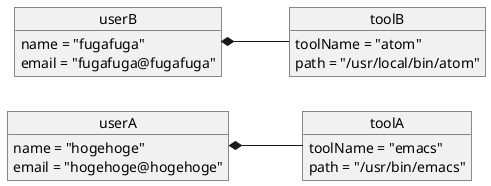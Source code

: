 @startuml
left to right direction

object userA {
  name = "hogehoge"
  email = "hogehoge@hogehoge"
}

object userB {
  name = "fugafuga"
  email = "fugafuga@fugafuga"
}

object toolA {
  toolName = "emacs"
  path = "/usr/bin/emacs"
}

object toolB {
  toolName = "atom"
  path = "/usr/local/bin/atom"
}

userA *-- toolA
userB *-- toolB

@enduml
